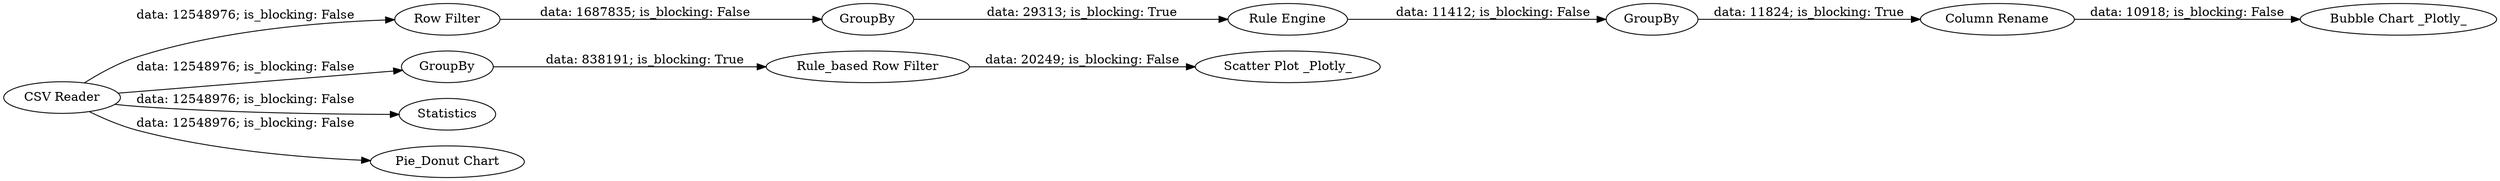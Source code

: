 digraph {
	"2186629039767045438_8" [label="Rule Engine"]
	"2186629039767045438_10" [label="Column Rename"]
	"2186629039767045438_12" [label="Row Filter"]
	"2186629039767045438_5" [label="Rule_based Row Filter"]
	"2186629039767045438_7" [label=GroupBy]
	"2186629039767045438_1" [label="CSV Reader"]
	"2186629039767045438_6" [label="Scatter Plot _Plotly_"]
	"2186629039767045438_11" [label="Bubble Chart _Plotly_"]
	"2186629039767045438_4" [label=GroupBy]
	"2186629039767045438_3" [label=Statistics]
	"2186629039767045438_9" [label=GroupBy]
	"2186629039767045438_2" [label="Pie_Donut Chart"]
	"2186629039767045438_7" -> "2186629039767045438_8" [label="data: 29313; is_blocking: True"]
	"2186629039767045438_4" -> "2186629039767045438_5" [label="data: 838191; is_blocking: True"]
	"2186629039767045438_1" -> "2186629039767045438_4" [label="data: 12548976; is_blocking: False"]
	"2186629039767045438_10" -> "2186629039767045438_11" [label="data: 10918; is_blocking: False"]
	"2186629039767045438_12" -> "2186629039767045438_7" [label="data: 1687835; is_blocking: False"]
	"2186629039767045438_1" -> "2186629039767045438_3" [label="data: 12548976; is_blocking: False"]
	"2186629039767045438_1" -> "2186629039767045438_2" [label="data: 12548976; is_blocking: False"]
	"2186629039767045438_1" -> "2186629039767045438_12" [label="data: 12548976; is_blocking: False"]
	"2186629039767045438_5" -> "2186629039767045438_6" [label="data: 20249; is_blocking: False"]
	"2186629039767045438_8" -> "2186629039767045438_9" [label="data: 11412; is_blocking: False"]
	"2186629039767045438_9" -> "2186629039767045438_10" [label="data: 11824; is_blocking: True"]
	rankdir=LR
}
